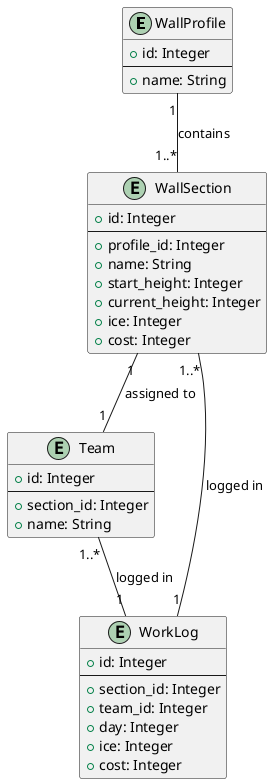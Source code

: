 @startuml

' Define WallProfile entity
entity WallProfile {
    +id: Integer
    --
    +name: String
}

' Define WallSection entity
entity WallSection {
    +id: Integer
    --
    +profile_id: Integer
    +name: String
    +start_height: Integer
    +current_height: Integer
    +ice: Integer
    +cost: Integer
}

' Define Team entity
entity Team {
    +id: Integer
    --
    +section_id: Integer
    +name: String
}

' Define DailyLog entity
entity WorkLog {
    +id: Integer
    --
    +section_id: Integer
    +team_id: Integer
    +day: Integer
    +ice: Integer
    +cost: Integer
}

' Define relationships
WallProfile "1" -- "1..*" WallSection : contains
WallSection "1" -- "1" Team : assigned to
WallSection "1..*" -- "1" WorkLog : logged in
Team "1..*" -- "1" WorkLog : logged in



@enduml
